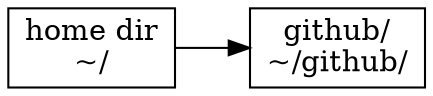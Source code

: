 digraph {
        rankdir=LR
        node[shape=box]
        A[label="home dir\n~/"]
        G[label="github/\n~/github/"]
        A -> G
}


